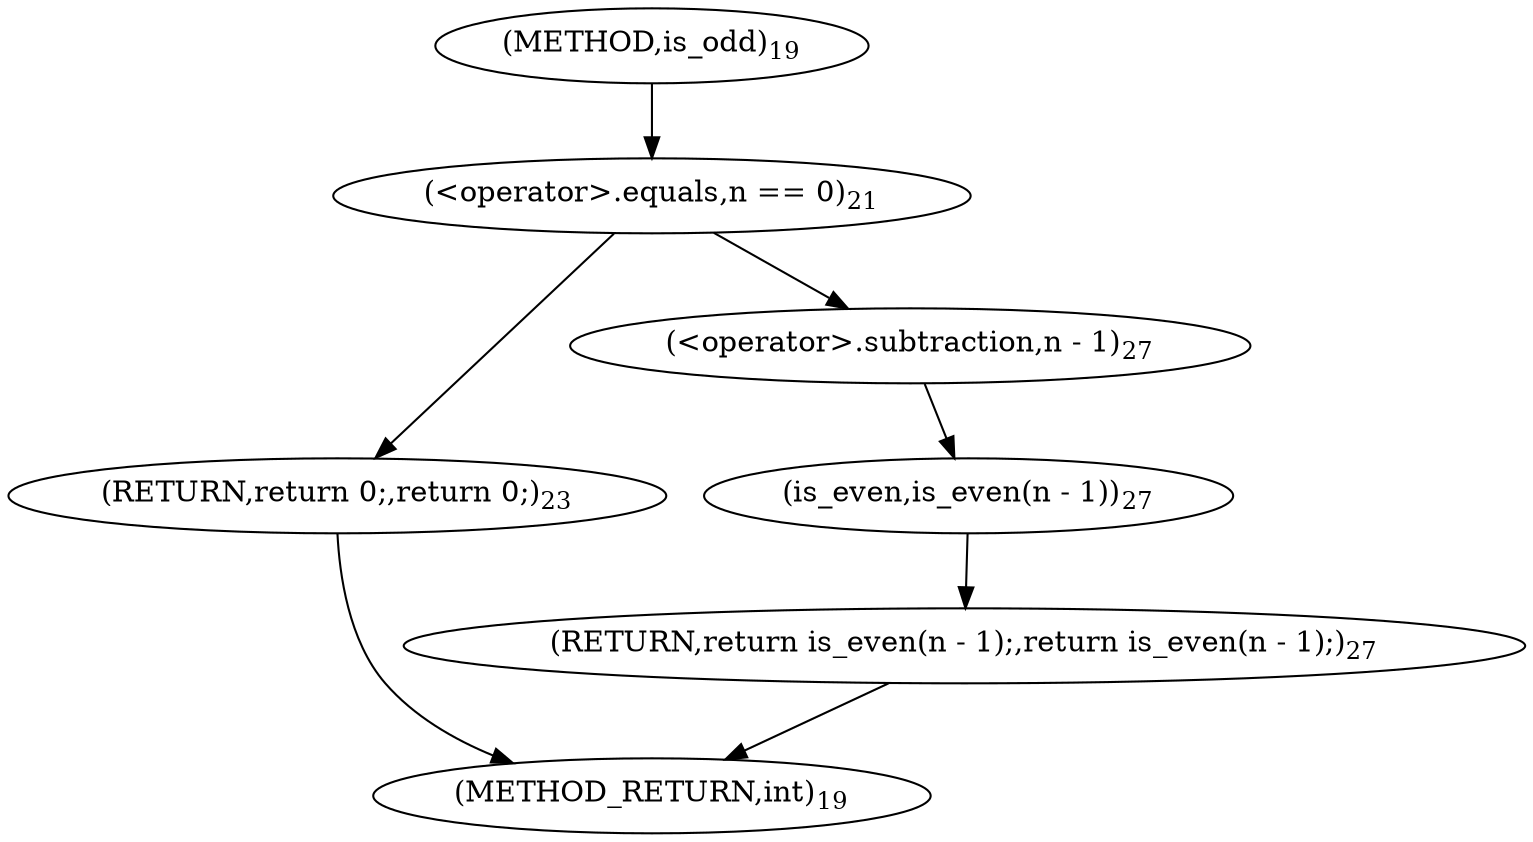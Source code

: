 digraph "is_odd" {  
"42" [label = <(&lt;operator&gt;.equals,n == 0)<SUB>21</SUB>> ]
"46" [label = <(RETURN,return 0;,return 0;)<SUB>23</SUB>> ]
"50" [label = <(RETURN,return is_even(n - 1);,return is_even(n - 1);)<SUB>27</SUB>> ]
"51" [label = <(is_even,is_even(n - 1))<SUB>27</SUB>> ]
"52" [label = <(&lt;operator&gt;.subtraction,n - 1)<SUB>27</SUB>> ]
"38" [label = <(METHOD,is_odd)<SUB>19</SUB>> ]
"55" [label = <(METHOD_RETURN,int)<SUB>19</SUB>> ]
  "42" -> "46" 
  "42" -> "52" 
  "46" -> "55" 
  "50" -> "55" 
  "51" -> "50" 
  "52" -> "51" 
  "38" -> "42" 
}
